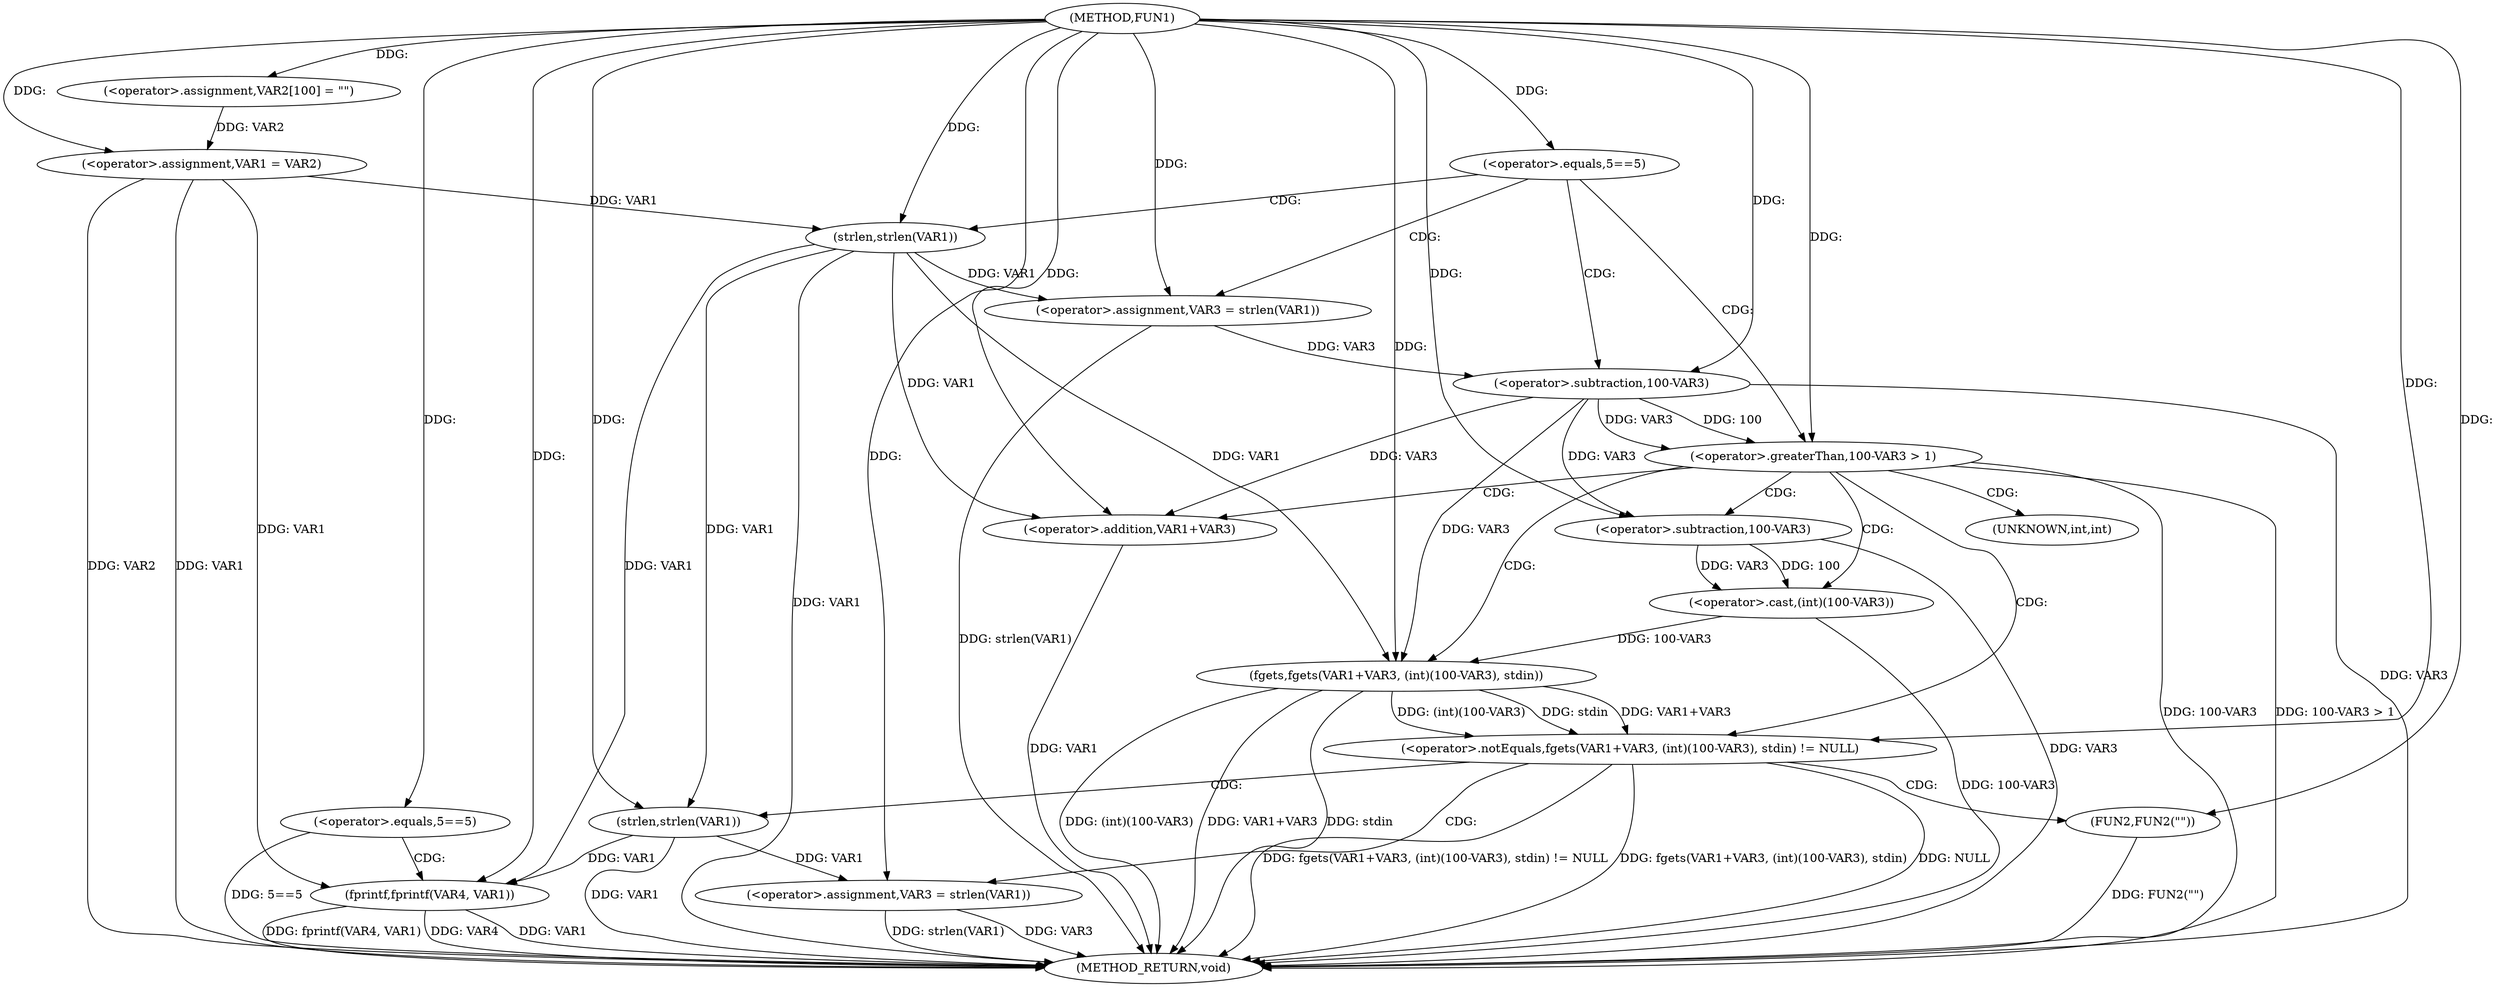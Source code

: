 digraph FUN1 {  
"1000100" [label = "(METHOD,FUN1)" ]
"1000159" [label = "(METHOD_RETURN,void)" ]
"1000104" [label = "(<operator>.assignment,VAR2[100] = \"\")" ]
"1000107" [label = "(<operator>.assignment,VAR1 = VAR2)" ]
"1000111" [label = "(<operator>.equals,5==5)" ]
"1000117" [label = "(<operator>.assignment,VAR3 = strlen(VAR1))" ]
"1000119" [label = "(strlen,strlen(VAR1))" ]
"1000122" [label = "(<operator>.greaterThan,100-VAR3 > 1)" ]
"1000123" [label = "(<operator>.subtraction,100-VAR3)" ]
"1000129" [label = "(<operator>.notEquals,fgets(VAR1+VAR3, (int)(100-VAR3), stdin) != NULL)" ]
"1000130" [label = "(fgets,fgets(VAR1+VAR3, (int)(100-VAR3), stdin))" ]
"1000131" [label = "(<operator>.addition,VAR1+VAR3)" ]
"1000134" [label = "(<operator>.cast,(int)(100-VAR3))" ]
"1000136" [label = "(<operator>.subtraction,100-VAR3)" ]
"1000142" [label = "(<operator>.assignment,VAR3 = strlen(VAR1))" ]
"1000144" [label = "(strlen,strlen(VAR1))" ]
"1000149" [label = "(FUN2,FUN2(\"\"))" ]
"1000152" [label = "(<operator>.equals,5==5)" ]
"1000156" [label = "(fprintf,fprintf(VAR4, VAR1))" ]
"1000135" [label = "(UNKNOWN,int,int)" ]
  "1000129" -> "1000159"  [ label = "DDG: fgets(VAR1+VAR3, (int)(100-VAR3), stdin)"] 
  "1000123" -> "1000159"  [ label = "DDG: VAR3"] 
  "1000107" -> "1000159"  [ label = "DDG: VAR1"] 
  "1000156" -> "1000159"  [ label = "DDG: VAR4"] 
  "1000149" -> "1000159"  [ label = "DDG: FUN2(\"\")"] 
  "1000119" -> "1000159"  [ label = "DDG: VAR1"] 
  "1000117" -> "1000159"  [ label = "DDG: strlen(VAR1)"] 
  "1000107" -> "1000159"  [ label = "DDG: VAR2"] 
  "1000130" -> "1000159"  [ label = "DDG: VAR1+VAR3"] 
  "1000122" -> "1000159"  [ label = "DDG: 100-VAR3"] 
  "1000131" -> "1000159"  [ label = "DDG: VAR1"] 
  "1000130" -> "1000159"  [ label = "DDG: stdin"] 
  "1000129" -> "1000159"  [ label = "DDG: NULL"] 
  "1000152" -> "1000159"  [ label = "DDG: 5==5"] 
  "1000129" -> "1000159"  [ label = "DDG: fgets(VAR1+VAR3, (int)(100-VAR3), stdin) != NULL"] 
  "1000156" -> "1000159"  [ label = "DDG: VAR1"] 
  "1000142" -> "1000159"  [ label = "DDG: strlen(VAR1)"] 
  "1000130" -> "1000159"  [ label = "DDG: (int)(100-VAR3)"] 
  "1000142" -> "1000159"  [ label = "DDG: VAR3"] 
  "1000134" -> "1000159"  [ label = "DDG: 100-VAR3"] 
  "1000122" -> "1000159"  [ label = "DDG: 100-VAR3 > 1"] 
  "1000144" -> "1000159"  [ label = "DDG: VAR1"] 
  "1000156" -> "1000159"  [ label = "DDG: fprintf(VAR4, VAR1)"] 
  "1000136" -> "1000159"  [ label = "DDG: VAR3"] 
  "1000100" -> "1000104"  [ label = "DDG: "] 
  "1000104" -> "1000107"  [ label = "DDG: VAR2"] 
  "1000100" -> "1000107"  [ label = "DDG: "] 
  "1000100" -> "1000111"  [ label = "DDG: "] 
  "1000119" -> "1000117"  [ label = "DDG: VAR1"] 
  "1000100" -> "1000117"  [ label = "DDG: "] 
  "1000107" -> "1000119"  [ label = "DDG: VAR1"] 
  "1000100" -> "1000119"  [ label = "DDG: "] 
  "1000123" -> "1000122"  [ label = "DDG: 100"] 
  "1000123" -> "1000122"  [ label = "DDG: VAR3"] 
  "1000100" -> "1000123"  [ label = "DDG: "] 
  "1000117" -> "1000123"  [ label = "DDG: VAR3"] 
  "1000100" -> "1000122"  [ label = "DDG: "] 
  "1000130" -> "1000129"  [ label = "DDG: VAR1+VAR3"] 
  "1000130" -> "1000129"  [ label = "DDG: (int)(100-VAR3)"] 
  "1000130" -> "1000129"  [ label = "DDG: stdin"] 
  "1000119" -> "1000130"  [ label = "DDG: VAR1"] 
  "1000100" -> "1000130"  [ label = "DDG: "] 
  "1000123" -> "1000130"  [ label = "DDG: VAR3"] 
  "1000119" -> "1000131"  [ label = "DDG: VAR1"] 
  "1000100" -> "1000131"  [ label = "DDG: "] 
  "1000123" -> "1000131"  [ label = "DDG: VAR3"] 
  "1000134" -> "1000130"  [ label = "DDG: 100-VAR3"] 
  "1000136" -> "1000134"  [ label = "DDG: 100"] 
  "1000136" -> "1000134"  [ label = "DDG: VAR3"] 
  "1000100" -> "1000136"  [ label = "DDG: "] 
  "1000123" -> "1000136"  [ label = "DDG: VAR3"] 
  "1000100" -> "1000129"  [ label = "DDG: "] 
  "1000144" -> "1000142"  [ label = "DDG: VAR1"] 
  "1000100" -> "1000142"  [ label = "DDG: "] 
  "1000100" -> "1000144"  [ label = "DDG: "] 
  "1000119" -> "1000144"  [ label = "DDG: VAR1"] 
  "1000100" -> "1000149"  [ label = "DDG: "] 
  "1000100" -> "1000152"  [ label = "DDG: "] 
  "1000100" -> "1000156"  [ label = "DDG: "] 
  "1000107" -> "1000156"  [ label = "DDG: VAR1"] 
  "1000119" -> "1000156"  [ label = "DDG: VAR1"] 
  "1000144" -> "1000156"  [ label = "DDG: VAR1"] 
  "1000111" -> "1000117"  [ label = "CDG: "] 
  "1000111" -> "1000123"  [ label = "CDG: "] 
  "1000111" -> "1000119"  [ label = "CDG: "] 
  "1000111" -> "1000122"  [ label = "CDG: "] 
  "1000122" -> "1000131"  [ label = "CDG: "] 
  "1000122" -> "1000129"  [ label = "CDG: "] 
  "1000122" -> "1000130"  [ label = "CDG: "] 
  "1000122" -> "1000135"  [ label = "CDG: "] 
  "1000122" -> "1000136"  [ label = "CDG: "] 
  "1000122" -> "1000134"  [ label = "CDG: "] 
  "1000129" -> "1000142"  [ label = "CDG: "] 
  "1000129" -> "1000144"  [ label = "CDG: "] 
  "1000129" -> "1000149"  [ label = "CDG: "] 
  "1000152" -> "1000156"  [ label = "CDG: "] 
}
